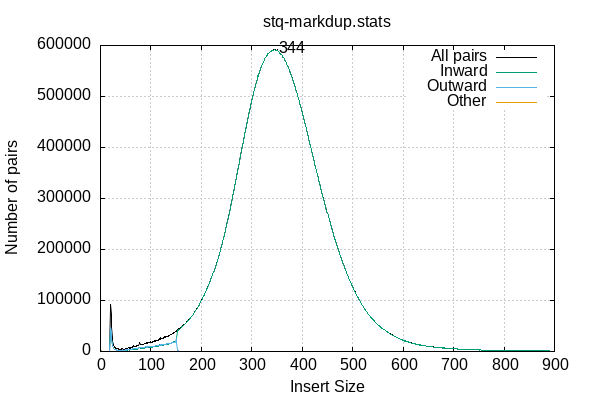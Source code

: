 
            set terminal png size 600,400 truecolor
            set output "bamstat-plots/insert-size.png"
            set grid xtics ytics y2tics back lc rgb "#cccccc"
            set rmargin 5
            set label sprintf("%d",344) at 344+10,591641
            set ylabel  "Number of pairs"
            set xlabel  "Insert Size"
            set title "stq-markdup.stats" noenhanced
            plot \
                '-' with lines lc rgb 'black' title 'All pairs', \
                '-' with lines title 'Inward', \
                '-' with lines title 'Outward', \
                '-' with lines title 'Other'
        0	3414
1	269
2	424
3	440
4	410
5	430
6	391
7	439
8	410
9	434
10	470
11	549
12	555
13	665
14	657
15	723
16	838
17	936
18	1010
19	81745
20	91390
21	72009
22	46087
23	28100
24	18897
25	14112
26	11253
27	9683
28	8359
29	8063
30	6007
31	5916
32	5474
33	5006
34	5181
35	5048
36	4806
37	4449
38	4149
39	4349
40	4270
41	5017
42	4823
43	4478
44	5966
45	4704
46	4128
47	4836
48	4601
49	6572
50	4555
51	4677
52	6608
53	5848
54	5966
55	7038
56	8048
57	7383
58	6458
59	6760
60	7256
61	7573
62	7893
63	8414
64	9297
65	9632
66	12227
67	9369
68	9944
69	9653
70	9772
71	10075
72	10793
73	11545
74	11387
75	12002
76	12443
77	14711
78	16780
79	13594
80	14425
81	13251
82	13817
83	13090
84	13865
85	13645
86	13880
87	14829
88	15750
89	16116
90	16068
91	15617
92	17826
93	16238
94	17578
95	17390
96	17275
97	17680
98	17162
99	18088
100	18784
101	18206
102	18186
103	19164
104	18517
105	19367
106	19899
107	20609
108	20460
109	20506
110	21135
111	22162
112	22272
113	22125
114	24037
115	22351
116	22829
117	25992
118	23614
119	28164
120	25869
121	24561
122	24702
123	24869
124	25993
125	26505
126	26888
127	28711
128	28461
129	28132
130	28834
131	29118
132	30128
133	29945
134	29791
135	30441
136	31028
137	31634
138	32644
139	32680
140	33200
141	34220
142	35095
143	35977
144	35959
145	36482
146	37376
147	37522
148	38532
149	39115
150	39720
151	41491
152	42322
153	42750
154	43189
155	44171
156	44206
157	44791
158	45839
159	46544
160	47068
161	48922
162	48726
163	50327
164	51077
165	52187
166	53195
167	53559
168	54880
169	55316
170	56769
171	57986
172	58655
173	60386
174	60695
175	61860
176	63080
177	64508
178	65834
179	66554
180	68738
181	69392
182	69868
183	71451
184	72631
185	74315
186	76394
187	77595
188	79781
189	80609
190	82777
191	83411
192	84355
193	86553
194	87811
195	90042
196	91207
197	93675
198	95870
199	97722
200	99445
201	100986
202	103046
203	105844
204	107425
205	109338
206	110931
207	113157
208	114882
209	117658
210	119776
211	122797
212	124652
213	126544
214	129300
215	131167
216	134179
217	136170
218	139004
219	141019
220	145641
221	146687
222	149518
223	152754
224	154424
225	158374
226	161498
227	163836
228	166994
229	170727
230	173690
231	177031
232	179722
233	182862
234	186544
235	190766
236	193478
237	196913
238	202004
239	204993
240	208306
241	211884
242	217054
243	218986
244	223810
245	226510
246	231450
247	235707
248	240440
249	244760
250	248505
251	254904
252	257096
253	261967
254	265854
255	270226
256	275192
257	279449
258	284477
259	291242
260	294571
261	300071
262	305959
263	310390
264	313561
265	319443
266	325062
267	329332
268	334725
269	339685
270	344567
271	350216
272	354613
273	360680
274	364887
275	369032
276	375105
277	382027
278	385856
279	391620
280	395773
281	402304
282	405674
283	410709
284	415420
285	420604
286	426748
287	431376
288	435614
289	441551
290	445140
291	450612
292	455336
293	459844
294	465185
295	470311
296	473122
297	479246
298	482847
299	487615
300	491811
301	496147
302	499462
303	503699
304	509449
305	512719
306	516071
307	519794
308	523703
309	526628
310	530152
311	533673
312	540463
313	539953
314	543819
315	546295
316	548936
317	552838
318	555196
319	558760
320	560669
321	562339
322	565452
323	565844
324	569085
325	571568
326	574469
327	576116
328	576376
329	578348
330	580103
331	580676
332	583792
333	584225
334	584776
335	585459
336	586309
337	587932
338	589205
339	590105
340	589660
341	590383
342	590797
343	591278
344	591641
345	591556
346	591096
347	591300
348	589678
349	589617
350	591277
351	589409
352	588132
353	588586
354	586754
355	585063
356	585072
357	583208
358	582891
359	583106
360	581311
361	577283
362	576835
363	576012
364	573750
365	572922
366	568776
367	569156
368	566641
369	562645
370	560851
371	559852
372	557226
373	554501
374	553731
375	550226
376	546059
377	544161
378	540942
379	538930
380	536306
381	533297
382	529873
383	528163
384	523296
385	522298
386	518612
387	513742
388	510157
389	507348
390	505788
391	500790
392	497615
393	494403
394	491689
395	485785
396	483075
397	479790
398	476857
399	471731
400	468256
401	464320
402	460559
403	456352
404	452088
405	449401
406	444478
407	440683
408	438632
409	433426
410	429996
411	425091
412	422005
413	416521
414	412237
415	408017
416	404466
417	399956
418	397321
419	393119
420	388312
421	384643
422	381233
423	377157
424	372491
425	367493
426	362746
427	359796
428	355994
429	351682
430	348750
431	344248
432	340790
433	335699
434	331283
435	329158
436	324116
437	320126
438	315604
439	312124
440	307363
441	304892
442	301060
443	297421
444	293438
445	289305
446	286142
447	283336
448	277143
449	274613
450	271548
451	268285
452	263128
453	260690
454	256036
455	253172
456	249050
457	244706
458	242253
459	237607
460	235191
461	231607
462	227615
463	224443
464	220494
465	218792
466	215728
467	211795
468	210321
469	206182
470	203694
471	199617
472	197458
473	194383
474	190983
475	189194
476	185693
477	182882
478	179868
479	176864
480	174549
481	171561
482	169747
483	165989
484	164092
485	160679
486	158953
487	156627
488	153170
489	151175
490	148856
491	146527
492	143697
493	141918
494	139876
495	136668
496	135240
497	132559
498	129842
499	129120
500	126758
501	124298
502	121779
503	120586
504	118475
505	116718
506	114335
507	112745
508	110281
509	108535
510	106691
511	105204
512	103430
513	100899
514	100024
515	98267
516	96099
517	94659
518	92824
519	91156
520	89410
521	88177
522	86220
523	85074
524	83208
525	82129
526	80692
527	79057
528	77840
529	76054
530	74979
531	73496
532	72163
533	71354
534	69862
535	68180
536	67615
537	66091
538	64935
539	64048
540	63140
541	61981
542	60800
543	60150
544	58968
545	57418
546	57130
547	55802
548	54721
549	53892
550	52913
551	51860
552	51283
553	50160
554	49281
555	48157
556	47493
557	46387
558	45706
559	45202
560	44824
561	43545
562	43008
563	42302
564	41076
565	40322
566	39510
567	39452
568	38565
569	37846
570	36939
571	36555
572	35666
573	35424
574	34337
575	33931
576	33208
577	32663
578	32413
579	31443
580	31094
581	30769
582	29958
583	29571
584	28777
585	28722
586	27845
587	27654
588	27015
589	26564
590	26310
591	25692
592	25355
593	24597
594	24457
595	23943
596	23280
597	23480
598	22947
599	22585
600	21971
601	21674
602	21370
603	20632
604	20731
605	20094
606	20008
607	19554
608	19282
609	18837
610	18909
611	18119
612	18185
613	17615
614	17123
615	17080
616	16720
617	16585
618	16277
619	15963
620	15848
621	15488
622	15160
623	14908
624	14879
625	14649
626	14157
627	14199
628	14032
629	13659
630	13650
631	13235
632	12869
633	12688
634	13005
635	12600
636	12336
637	12244
638	12100
639	11686
640	11572
641	11513
642	11216
643	11196
644	11047
645	10976
646	10592
647	10419
648	10293
649	10136
650	10082
651	9963
652	9569
653	9521
654	9246
655	9267
656	9195
657	9020
658	9083
659	8932
660	8856
661	8637
662	8537
663	8314
664	8250
665	8142
666	8065
667	8026
668	7927
669	7934
670	7735
671	7480
672	7406
673	7172
674	7179
675	7069
676	7140
677	6969
678	6890
679	6885
680	7104
681	7203
682	6590
683	6344
684	6500
685	6253
686	6306
687	6262
688	6053
689	5939
690	5943
691	6053
692	5914
693	5732
694	5875
695	5637
696	5587
697	5530
698	5629
699	5561
700	5341
701	5280
702	5215
703	5293
704	5004
705	5141
706	5054
707	4984
708	4854
709	4864
710	4875
711	4815
712	4824
713	4717
714	4702
715	4750
716	4506
717	4552
718	4371
719	4367
720	4338
721	4395
722	4403
723	4266
724	4313
725	4334
726	4231
727	4128
728	4149
729	4067
730	4042
731	4053
732	3984
733	3994
734	3953
735	3886
736	3809
737	3954
738	3747
739	3835
740	3851
741	4114
742	3925
743	3699
744	3858
745	3768
746	3760
747	3397
748	3272
749	3554
750	3759
751	3060
752	2837
753	3084
754	3177
755	2803
756	2777
757	2662
758	2745
759	2741
760	2752
761	2767
762	2733
763	2673
764	2789
765	2631
766	2670
767	2768
768	2587
769	2633
770	2559
771	2502
772	2509
773	2509
774	2521
775	2488
776	2486
777	2435
778	2465
779	2418
780	2410
781	2365
782	2461
783	2393
784	2393
785	2333
786	2423
787	2359
788	2293
789	2367
790	2292
791	2272
792	2206
793	2262
794	2183
795	2288
796	2234
797	2170
798	2144
799	2102
800	2216
801	2126
802	2168
803	2091
804	2136
805	2153
806	2047
807	2133
808	2076
809	2005
810	2116
811	1947
812	1993
813	2051
814	1921
815	1993
816	2073
817	2004
818	1952
819	2004
820	1843
821	1890
822	1950
823	1914
824	1923
825	1939
826	1865
827	1945
828	1804
829	1856
830	1874
831	1917
832	1824
833	1830
834	1817
835	1780
836	1737
837	1728
838	1719
839	1716
840	1712
841	1715
842	1632
843	1705
844	1810
845	1659
846	1662
847	1741
848	1700
849	1706
850	1651
851	1642
852	1702
853	1606
854	1625
855	1682
856	1679
857	1569
858	1538
859	1592
860	1741
861	1597
862	1613
863	1564
864	1558
865	1602
866	1615
867	1572
868	1598
869	1570
870	1572
871	1529
872	1578
873	1502
874	1489
875	1504
876	1486
877	1493
878	1508
879	1519
880	1517
881	1430
882	1459
883	1483
884	1439
885	1418
886	1430
887	1400
888	1436
889	1469
890	1395
end
0	0
1	0
2	0
3	0
4	0
5	0
6	0
7	0
8	0
9	0
10	0
11	0
12	0
13	0
14	0
15	0
16	0
17	0
18	0
19	36703
20	44085
21	35595
22	23245
23	14166
24	9450
25	7166
26	5617
27	4856
28	4133
29	4066
30	2976
31	2889
32	2643
33	2429
34	2505
35	2197
36	2142
37	2050
38	1878
39	1903
40	1960
41	2112
42	2058
43	2004
44	2378
45	2091
46	1930
47	2174
48	1978
49	2700
50	2054
51	2131
52	2871
53	2589
54	2536
55	2959
56	3789
57	3164
58	2823
59	2968
60	3054
61	3278
62	3535
63	3683
64	4289
65	4457
66	5557
67	4158
68	4307
69	4199
70	4220
71	4281
72	4713
73	4886
74	5042
75	5341
76	5328
77	6913
78	8523
79	6015
80	6654
81	6003
82	6404
83	5833
84	6260
85	6149
86	6169
87	6653
88	7159
89	7194
90	7090
91	6938
92	7977
93	7437
94	8255
95	8050
96	8167
97	8244
98	7903
99	8205
100	8829
101	8369
102	8400
103	8903
104	8536
105	9087
106	9356
107	9918
108	9619
109	9602
110	9814
111	10478
112	10604
113	10353
114	12038
115	10533
116	10794
117	13304
118	11292
119	14330
120	12687
121	11828
122	11768
123	11864
124	12532
125	12949
126	13125
127	14634
128	14302
129	13767
130	14261
131	14179
132	14890
133	14654
134	14637
135	14937
136	15429
137	15744
138	16422
139	16244
140	16521
141	17152
142	17721
143	18394
144	18324
145	18776
146	19094
147	19005
148	19357
149	19220
150	14933
151	26152
152	38656
153	40510
154	41574
155	42915
156	43259
157	44000
158	45149
159	45906
160	46543
161	48497
162	48301
163	49979
164	50708
165	51864
166	52922
167	53256
168	54654
169	55081
170	56542
171	57769
172	58413
173	60192
174	60534
175	61678
176	62887
177	64289
178	65665
179	66390
180	68572
181	69214
182	69698
183	71282
184	72466
185	74144
186	76244
187	77423
188	79609
189	80432
190	82604
191	83251
192	84164
193	86374
194	87639
195	89891
196	91051
197	93513
198	95699
199	97541
200	99282
201	100836
202	102885
203	105682
204	107279
205	109177
206	110760
207	113000
208	114721
209	117483
210	119620
211	122639
212	124447
213	126384
214	129138
215	131013
216	134013
217	135992
218	138834
219	140875
220	145475
221	146523
222	149353
223	152580
224	154270
225	158206
226	161340
227	163700
228	166828
229	170569
230	173510
231	176852
232	179553
233	182704
234	186363
235	190596
236	193303
237	196760
238	201848
239	204850
240	208140
241	211732
242	216885
243	218781
244	223659
245	226337
246	231266
247	235541
248	240281
249	244591
250	248328
251	254728
252	256942
253	261824
254	265668
255	270060
256	275025
257	279282
258	284297
259	291080
260	294415
261	299907
262	305775
263	310221
264	313398
265	319294
266	324905
267	329190
268	334554
269	339504
270	344378
271	350051
272	354443
273	360535
274	364710
275	368880
276	374925
277	381868
278	385684
279	391468
280	395614
281	402120
282	405503
283	410536
284	415249
285	420439
286	426600
287	431202
288	435456
289	441397
290	444983
291	450459
292	455175
293	459678
294	465027
295	470127
296	472942
297	479073
298	482682
299	487450
300	491644
301	495989
302	499323
303	503536
304	509280
305	512575
306	515893
307	519637
308	523544
309	526467
310	529984
311	533521
312	540311
313	539789
314	543663
315	546135
316	548785
317	552690
318	555058
319	558600
320	560523
321	562185
322	565280
323	565706
324	568918
325	571440
326	574328
327	575975
328	576254
329	578212
330	579958
331	580544
332	583637
333	584085
334	584641
335	585299
336	586169
337	587778
338	589048
339	589978
340	589505
341	590243
342	590674
343	591147
344	591494
345	591419
346	590971
347	591146
348	589529
349	589453
350	591132
351	589248
352	587995
353	588463
354	586590
355	584916
356	584932
357	583071
358	582753
359	582970
360	581162
361	577172
362	576700
363	575866
364	573611
365	572790
366	568639
367	569015
368	566496
369	562502
370	560718
371	559699
372	557105
373	554354
374	553622
375	550107
376	545945
377	544044
378	540821
379	538807
380	536184
381	533167
382	529759
383	528054
384	523171
385	522183
386	518483
387	513632
388	510045
389	507234
390	505678
391	500684
392	497492
393	494300
394	491579
395	485689
396	482968
397	479689
398	476744
399	471627
400	468165
401	464195
402	460448
403	456247
404	451973
405	449287
406	444368
407	440571
408	438521
409	433325
410	429899
411	424995
412	421921
413	416419
414	412144
415	407907
416	404383
417	399862
418	397230
419	393012
420	388225
421	384550
422	381150
423	377063
424	372395
425	367397
426	362653
427	359686
428	355900
429	351581
430	348667
431	344149
432	340704
433	335613
434	331183
435	329050
436	324012
437	320036
438	315507
439	312050
440	307272
441	304822
442	300968
443	297324
444	293341
445	289210
446	286047
447	283258
448	277061
449	274547
450	271467
451	268197
452	263057
453	260617
454	255959
455	253062
456	248946
457	244610
458	242161
459	237514
460	235105
461	231525
462	227522
463	224357
464	220416
465	218710
466	215634
467	211720
468	210216
469	206096
470	203619
471	199542
472	197376
473	194297
474	190905
475	189126
476	185620
477	182796
478	179793
479	176793
480	174454
481	171475
482	169676
483	165883
484	163913
485	160565
486	158818
487	156520
488	153066
489	151083
490	148778
491	146456
492	143636
493	141848
494	139796
495	136593
496	135075
497	132471
498	129730
499	129024
500	126671
501	124218
502	121721
503	120504
504	118404
505	116637
506	114263
507	112671
508	110204
509	108467
510	106623
511	105137
512	103350
513	100831
514	99959
515	98207
516	96030
517	94583
518	92755
519	91095
520	89339
521	88107
522	86155
523	85003
524	83135
525	82064
526	80628
527	78973
528	77779
529	75992
530	74924
531	73435
532	72116
533	71299
534	69804
535	68119
536	67560
537	66035
538	64862
539	63971
540	63027
541	61903
542	60732
543	60091
544	58909
545	57354
546	57069
547	55732
548	54640
549	53820
550	52818
551	51803
552	51221
553	50053
554	49231
555	48080
556	47432
557	46340
558	45629
559	45124
560	44750
561	43473
562	42949
563	42225
564	40997
565	40255
566	39444
567	39384
568	38488
569	37782
570	36864
571	36499
572	35599
573	35362
574	34271
575	33875
576	33154
577	32593
578	32346
579	31398
580	31031
581	30657
582	29871
583	29489
584	28697
585	28658
586	27776
587	27593
588	26946
589	26486
590	26236
591	25616
592	25290
593	24538
594	24404
595	23861
596	23229
597	23407
598	22869
599	22518
600	21908
601	21612
602	21299
603	20587
604	20650
605	20039
606	19936
607	19482
608	19215
609	18784
610	18834
611	18050
612	18081
613	17550
614	17058
615	17014
616	16655
617	16502
618	16202
619	15894
620	15794
621	15421
622	15091
623	14845
624	14821
625	14589
626	14085
627	14131
628	13971
629	13602
630	13596
631	13170
632	12791
633	12615
634	12943
635	12510
636	12267
637	12148
638	11993
639	11610
640	11501
641	11455
642	11155
643	11121
644	10968
645	10914
646	10535
647	10355
648	10235
649	10078
650	10001
651	9894
652	9502
653	9453
654	9175
655	9209
656	9132
657	8959
658	9000
659	8862
660	8798
661	8569
662	8474
663	8250
664	8170
665	8065
666	7984
667	7959
668	7856
669	7872
670	7678
671	7411
672	7351
673	7099
674	7117
675	7016
676	7075
677	6904
678	6797
679	6827
680	7005
681	7134
682	6502
683	6268
684	6426
685	6176
686	6236
687	6183
688	5983
689	5872
690	5873
691	5984
692	5842
693	5656
694	5807
695	5569
696	5532
697	5466
698	5552
699	5488
700	5269
701	5219
702	5143
703	5231
704	4942
705	5071
706	4983
707	4919
708	4802
709	4804
710	4824
711	4760
712	4763
713	4650
714	4633
715	4694
716	4432
717	4490
718	4309
719	4307
720	4272
721	4336
722	4343
723	4193
724	4248
725	4267
726	4157
727	4052
728	4089
729	4007
730	3980
731	3990
732	3925
733	3933
734	3874
735	3822
736	3749
737	3900
738	3681
739	3747
740	3753
741	4019
742	3835
743	3629
744	3795
745	3701
746	3685
747	3314
748	3206
749	3494
750	3682
751	3008
752	2763
753	3025
754	3100
755	2743
756	2699
757	2605
758	2675
759	2665
760	2688
761	2713
762	2652
763	2598
764	2698
765	2553
766	2597
767	2707
768	2525
769	2563
770	2509
771	2432
772	2442
773	2452
774	2451
775	2427
776	2425
777	2362
778	2394
779	2343
780	2329
781	2291
782	2340
783	2317
784	2324
785	2262
786	2348
787	2302
788	2224
789	2307
790	2222
791	2199
792	2138
793	2177
794	2125
795	2215
796	2175
797	2103
798	2070
799	2044
800	2152
801	2073
802	2120
803	2027
804	2072
805	2088
806	1982
807	2058
808	2014
809	1954
810	2051
811	1889
812	1928
813	1977
814	1867
815	1932
816	1990
817	1935
818	1888
819	1935
820	1782
821	1823
822	1891
823	1852
824	1840
825	1866
826	1819
827	1878
828	1739
829	1791
830	1815
831	1840
832	1762
833	1764
834	1733
835	1714
836	1672
837	1662
838	1667
839	1645
840	1634
841	1650
842	1576
843	1638
844	1728
845	1591
846	1598
847	1671
848	1638
849	1645
850	1591
851	1582
852	1614
853	1530
854	1564
855	1619
856	1614
857	1505
858	1472
859	1532
860	1683
861	1532
862	1539
863	1495
864	1485
865	1532
866	1547
867	1489
868	1511
869	1499
870	1502
871	1471
872	1512
873	1431
874	1430
875	1442
876	1402
877	1420
878	1445
879	1452
880	1448
881	1350
882	1403
883	1420
884	1373
885	1358
886	1356
887	1341
888	1371
889	1408
890	1331
end
0	160
1	234
2	362
3	406
4	386
5	411
6	372
7	423
8	394
9	417
10	457
11	530
12	541
13	655
14	641
15	705
16	824
17	915
18	994
19	45027
20	47280
21	36392
22	22823
23	13914
24	9423
25	6925
26	5616
27	4807
28	4204
29	3973
30	3004
31	2990
32	2802
33	2549
34	2644
35	2820
36	2631
37	2375
38	2238
39	2418
40	2281
41	2875
42	2737
43	2450
44	3560
45	2590
46	2169
47	2633
48	2595
49	3848
50	2474
51	2518
52	3707
53	3233
54	3394
55	4057
56	4230
57	4197
58	3599
59	3764
60	4173
61	4262
62	4328
63	4704
64	4973
65	5145
66	6635
67	5178
68	5610
69	5426
70	5520
71	5759
72	6040
73	6633
74	6314
75	6617
76	7084
77	7759
78	8220
79	7542
80	7731
81	7205
82	7368
83	7221
84	7572
85	7452
86	7658
87	8134
88	8538
89	8876
90	8932
91	8638
92	9797
93	8754
94	9281
95	9299
96	9055
97	9393
98	9215
99	9835
100	9910
101	9788
102	9738
103	10207
104	9936
105	10222
106	10481
107	10646
108	10783
109	10860
110	11262
111	11625
112	11604
113	11713
114	11947
115	11758
116	11977
117	12622
118	12265
119	13775
120	13122
121	12669
122	12880
123	12949
124	13386
125	13495
126	13704
127	14012
128	14097
129	14296
130	14511
131	14879
132	15179
133	15209
134	15083
135	15446
136	15529
137	15817
138	16148
139	16364
140	16608
141	16992
142	17293
143	17509
144	17568
145	17637
146	18211
147	18445
148	19099
149	19803
150	24703
151	15241
152	3575
153	2155
154	1533
155	1164
156	876
157	708
158	601
159	543
160	421
161	339
162	322
163	265
164	267
165	238
166	208
167	196
168	155
169	130
170	135
171	127
172	133
173	101
174	89
175	86
176	89
177	104
178	66
179	65
180	73
181	73
182	63
183	64
184	55
185	61
186	45
187	62
188	51
189	62
190	62
191	52
192	66
193	53
194	57
195	48
196	49
197	42
198	58
199	57
200	49
201	41
202	52
203	50
204	45
205	46
206	46
207	51
208	52
209	51
210	45
211	43
212	55
213	37
214	52
215	45
216	47
217	37
218	49
219	44
220	41
221	50
222	47
223	45
224	34
225	47
226	46
227	45
228	51
229	47
230	50
231	48
232	47
233	49
234	55
235	49
236	44
237	40
238	43
239	38
240	35
241	36
242	42
243	78
244	37
245	49
246	59
247	45
248	38
249	62
250	52
251	46
252	36
253	36
254	53
255	42
256	40
257	39
258	41
259	45
260	36
261	36
262	41
263	38
264	38
265	44
266	32
267	30
268	52
269	43
270	57
271	42
272	41
273	33
274	46
275	35
276	45
277	44
278	42
279	35
280	44
281	59
282	52
283	42
284	47
285	49
286	39
287	53
288	43
289	37
290	49
291	38
292	42
293	38
294	48
295	74
296	52
297	51
298	37
299	48
300	44
301	35
302	43
303	41
304	40
305	39
306	51
307	41
308	50
309	49
310	48
311	48
312	46
313	41
314	40
315	52
316	44
317	47
318	37
319	55
320	31
321	44
322	60
323	42
324	59
325	38
326	45
327	51
328	37
329	46
330	46
331	38
332	42
333	41
334	32
335	48
336	32
337	37
338	65
339	44
340	56
341	40
342	43
343	48
344	45
345	41
346	45
347	48
348	57
349	70
350	62
351	62
352	56
353	40
354	67
355	59
356	44
357	52
358	49
359	56
360	63
361	47
362	45
363	60
364	62
365	49
366	52
367	56
368	53
369	45
370	56
371	67
372	49
373	47
374	43
375	37
376	33
377	39
378	43
379	46
380	42
381	43
382	38
383	41
384	47
385	45
386	44
387	47
388	35
389	43
390	38
391	35
392	43
393	41
394	44
395	37
396	44
397	36
398	47
399	33
400	33
401	45
402	50
403	40
404	44
405	41
406	40
407	46
408	39
409	32
410	31
411	32
412	41
413	48
414	41
415	41
416	26
417	34
418	41
419	41
420	40
421	38
422	34
423	31
424	42
425	42
426	43
427	56
428	34
429	49
430	39
431	40
432	35
433	43
434	39
435	52
436	44
437	39
438	44
439	29
440	41
441	30
442	40
443	38
444	37
445	45
446	35
447	24
448	26
449	29
450	26
451	35
452	34
453	32
454	31
455	64
456	57
457	46
458	55
459	41
460	43
461	40
462	42
463	42
464	29
465	31
466	40
467	30
468	57
469	35
470	32
471	24
472	35
473	40
474	33
475	32
476	30
477	46
478	37
479	26
480	46
481	47
482	34
483	59
484	144
485	77
486	106
487	65
488	60
489	50
490	42
491	42
492	22
493	31
494	42
495	39
496	116
497	45
498	76
499	44
500	50
501	45
502	32
503	42
504	40
505	32
506	39
507	33
508	37
509	31
510	31
511	29
512	33
513	30
514	29
515	29
516	26
517	41
518	27
519	20
520	41
521	24
522	34
523	25
524	35
525	33
526	28
527	37
528	27
529	26
530	30
531	28
532	17
533	29
534	27
535	24
536	18
537	25
538	34
539	35
540	75
541	36
542	32
543	30
544	34
545	34
546	25
547	31
548	38
549	27
550	52
551	26
552	29
553	70
554	25
555	42
556	28
557	21
558	34
559	36
560	34
561	39
562	28
563	39
564	39
565	29
566	36
567	29
568	37
569	35
570	41
571	23
572	38
573	22
574	28
575	19
576	29
577	35
578	27
579	20
580	24
581	65
582	52
583	39
584	42
585	34
586	38
587	29
588	35
589	51
590	43
591	44
592	34
593	29
594	20
595	45
596	24
597	34
598	37
599	29
600	31
601	23
602	35
603	11
604	41
605	27
606	34
607	31
608	37
609	24
610	33
611	34
612	46
613	34
614	37
615	45
616	34
617	56
618	37
619	36
620	24
621	33
622	30
623	33
624	33
625	21
626	35
627	31
628	31
629	26
630	26
631	29
632	36
633	41
634	32
635	46
636	33
637	57
638	68
639	46
640	34
641	38
642	36
643	44
644	47
645	29
646	26
647	26
648	32
649	26
650	39
651	30
652	26
653	27
654	37
655	32
656	35
657	28
658	37
659	31
660	25
661	36
662	32
663	25
664	37
665	33
666	36
667	27
668	45
669	33
670	31
671	39
672	28
673	40
674	24
675	26
676	28
677	30
678	56
679	30
680	62
681	40
682	52
683	40
684	40
685	42
686	39
687	38
688	36
689	28
690	42
691	38
692	36
693	40
694	35
695	28
696	31
697	33
698	40
699	32
700	37
701	29
702	40
703	23
704	29
705	27
706	29
707	36
708	24
709	31
710	21
711	25
712	29
713	35
714	34
715	30
716	34
717	33
718	28
719	27
720	26
721	25
722	32
723	38
724	33
725	35
726	28
727	30
728	33
729	32
730	29
731	33
732	22
733	30
734	38
735	31
736	28
737	27
738	32
739	50
740	61
741	59
742	50
743	36
744	37
745	35
746	38
747	45
748	31
749	31
750	39
751	26
752	31
753	19
754	33
755	38
756	41
757	27
758	37
759	37
760	34
761	28
762	47
763	34
764	46
765	39
766	37
767	27
768	25
769	34
770	23
771	31
772	36
773	28
774	34
775	25
776	30
777	35
778	38
779	39
780	34
781	40
782	84
783	40
784	31
785	39
786	37
787	27
788	25
789	31
790	32
791	30
792	37
793	48
794	35
795	30
796	29
797	30
798	31
799	28
800	30
801	25
802	24
803	24
804	33
805	37
806	36
807	40
808	31
809	22
810	32
811	30
812	28
813	39
814	32
815	29
816	37
817	37
818	29
819	34
820	33
821	31
822	30
823	23
824	50
825	34
826	21
827	30
828	29
829	22
830	27
831	30
832	24
833	28
834	50
835	28
836	31
837	32
838	23
839	29
840	39
841	27
842	21
843	32
844	51
845	35
846	35
847	29
848	26
849	26
850	28
851	27
852	54
853	33
854	25
855	24
856	26
857	29
858	31
859	29
860	25
861	23
862	30
863	25
864	30
865	39
866	33
867	33
868	50
869	36
870	37
871	23
872	34
873	31
874	23
875	25
876	43
877	25
878	38
879	33
880	30
881	49
882	24
883	32
884	34
885	20
886	28
887	29
888	30
889	30
890	34
end
0	3254
1	35
2	62
3	34
4	24
5	19
6	19
7	16
8	16
9	17
10	13
11	19
12	14
13	10
14	16
15	18
16	14
17	21
18	16
19	15
20	25
21	22
22	19
23	20
24	24
25	21
26	20
27	20
28	22
29	24
30	27
31	37
32	29
33	28
34	32
35	31
36	33
37	24
38	33
39	28
40	29
41	30
42	28
43	24
44	28
45	23
46	29
47	29
48	28
49	24
50	27
51	28
52	30
53	26
54	36
55	22
56	29
57	22
58	36
59	28
60	29
61	33
62	30
63	27
64	35
65	30
66	35
67	33
68	27
69	28
70	32
71	35
72	40
73	26
74	31
75	44
76	31
77	39
78	37
79	37
80	40
81	43
82	45
83	36
84	33
85	44
86	53
87	42
88	53
89	46
90	46
91	41
92	52
93	47
94	42
95	41
96	53
97	43
98	44
99	48
100	45
101	49
102	48
103	54
104	45
105	58
106	62
107	45
108	58
109	44
110	59
111	59
112	64
113	59
114	52
115	60
116	58
117	66
118	57
119	59
120	60
121	64
122	54
123	56
124	75
125	61
126	59
127	65
128	62
129	69
130	62
131	60
132	59
133	82
134	71
135	58
136	70
137	73
138	74
139	72
140	71
141	76
142	81
143	74
144	67
145	69
146	71
147	72
148	76
149	92
150	84
151	98
152	91
153	85
154	82
155	92
156	71
157	83
158	89
159	95
160	104
161	86
162	103
163	83
164	102
165	85
166	65
167	107
168	71
169	105
170	92
171	90
172	109
173	93
174	72
175	96
176	104
177	115
178	103
179	99
180	93
181	105
182	107
183	105
184	110
185	110
186	105
187	110
188	121
189	115
190	111
191	108
192	125
193	126
194	115
195	103
196	107
197	120
198	113
199	124
200	114
201	109
202	109
203	112
204	101
205	115
206	125
207	106
208	109
209	124
210	111
211	115
212	150
213	123
214	110
215	109
216	119
217	141
218	121
219	100
220	125
221	114
222	118
223	129
224	120
225	121
226	112
227	91
228	115
229	111
230	130
231	131
232	122
233	109
234	126
235	121
236	131
237	113
238	113
239	105
240	131
241	116
242	127
243	127
244	114
245	124
246	125
247	121
248	121
249	107
250	125
251	130
252	118
253	107
254	133
255	124
256	127
257	128
258	139
259	117
260	120
261	128
262	143
263	131
264	125
265	105
266	125
267	112
268	119
269	138
270	132
271	123
272	129
273	112
274	131
275	117
276	135
277	115
278	130
279	117
280	115
281	125
282	119
283	131
284	124
285	116
286	109
287	121
288	115
289	117
290	108
291	115
292	119
293	128
294	110
295	110
296	128
297	122
298	128
299	117
300	123
301	123
302	96
303	122
304	129
305	105
306	127
307	116
308	109
309	112
310	120
311	104
312	106
313	123
314	116
315	108
316	107
317	101
318	101
319	105
320	115
321	110
322	112
323	96
324	108
325	90
326	96
327	90
328	85
329	90
330	99
331	94
332	113
333	99
334	103
335	112
336	108
337	117
338	92
339	83
340	99
341	100
342	80
343	83
344	102
345	96
346	80
347	106
348	92
349	94
350	83
351	99
352	81
353	83
354	97
355	88
356	96
357	85
358	89
359	80
360	86
361	64
362	90
363	86
364	77
365	83
366	85
367	85
368	92
369	98
370	77
371	86
372	72
373	100
374	66
375	82
376	81
377	78
378	78
379	77
380	80
381	87
382	76
383	68
384	78
385	70
386	85
387	63
388	77
389	71
390	72
391	71
392	80
393	62
394	66
395	59
396	63
397	65
398	66
399	71
400	58
401	80
402	61
403	65
404	71
405	73
406	70
407	66
408	72
409	69
410	66
411	64
412	43
413	54
414	52
415	69
416	57
417	60
418	50
419	66
420	47
421	55
422	49
423	63
424	54
425	54
426	50
427	54
428	60
429	52
430	44
431	59
432	51
433	43
434	61
435	56
436	60
437	51
438	53
439	45
440	50
441	40
442	52
443	59
444	60
445	50
446	60
447	54
448	56
449	37
450	55
451	53
452	37
453	41
454	46
455	46
456	47
457	50
458	37
459	52
460	43
461	42
462	51
463	44
464	49
465	51
466	54
467	45
468	48
469	51
470	43
471	51
472	47
473	46
474	45
475	36
476	43
477	40
478	38
479	45
480	49
481	39
482	37
483	47
484	35
485	37
486	29
487	42
488	44
489	42
490	36
491	29
492	39
493	39
494	38
495	36
496	49
497	43
498	36
499	52
500	37
501	35
502	26
503	40
504	31
505	49
506	33
507	41
508	40
509	37
510	37
511	38
512	47
513	38
514	36
515	31
516	43
517	35
518	42
519	41
520	30
521	46
522	31
523	46
524	38
525	32
526	36
527	47
528	34
529	36
530	25
531	33
532	30
533	26
534	31
535	37
536	37
537	31
538	39
539	42
540	38
541	42
542	36
543	29
544	25
545	30
546	36
547	39
548	43
549	45
550	43
551	31
552	33
553	37
554	25
555	35
556	33
557	26
558	43
559	42
560	40
561	33
562	31
563	38
564	40
565	38
566	30
567	39
568	40
569	29
570	34
571	33
572	29
573	40
574	38
575	37
576	25
577	35
578	40
579	25
580	39
581	47
582	35
583	43
584	38
585	30
586	31
587	32
588	34
589	27
590	31
591	32
592	31
593	30
594	33
595	37
596	27
597	39
598	41
599	38
600	32
601	39
602	36
603	34
604	40
605	28
606	38
607	41
608	30
609	29
610	42
611	35
612	58
613	31
614	28
615	21
616	31
617	27
618	38
619	33
620	30
621	34
622	39
623	30
624	25
625	39
626	37
627	37
628	30
629	31
630	28
631	36
632	42
633	32
634	30
635	44
636	36
637	39
638	39
639	30
640	37
641	20
642	25
643	31
644	32
645	33
646	31
647	38
648	26
649	32
650	42
651	39
652	41
653	41
654	34
655	26
656	28
657	33
658	46
659	39
660	33
661	32
662	31
663	39
664	43
665	44
666	45
667	40
668	26
669	29
670	26
671	30
672	27
673	33
674	38
675	27
676	37
677	35
678	37
679	28
680	37
681	29
682	36
683	36
684	34
685	35
686	31
687	41
688	34
689	39
690	28
691	31
692	36
693	36
694	33
695	40
696	24
697	31
698	37
699	41
700	35
701	32
702	32
703	39
704	33
705	43
706	42
707	29
708	28
709	29
710	30
711	30
712	32
713	32
714	35
715	26
716	40
717	29
718	34
719	33
720	40
721	34
722	28
723	35
724	32
725	32
726	46
727	46
728	27
729	28
730	33
731	30
732	37
733	31
734	41
735	33
736	32
737	27
738	34
739	38
740	37
741	36
742	40
743	34
744	26
745	32
746	37
747	38
748	35
749	29
750	38
751	26
752	43
753	40
754	44
755	22
756	37
757	30
758	33
759	39
760	30
761	26
762	34
763	41
764	45
765	39
766	36
767	34
768	37
769	36
770	27
771	39
772	31
773	29
774	36
775	36
776	31
777	38
778	33
779	36
780	47
781	34
782	37
783	36
784	38
785	32
786	38
787	30
788	44
789	29
790	38
791	43
792	31
793	37
794	23
795	43
796	30
797	37
798	43
799	30
800	34
801	28
802	24
803	40
804	31
805	28
806	29
807	35
808	31
809	29
810	33
811	28
812	37
813	35
814	22
815	32
816	46
817	32
818	35
819	35
820	28
821	36
822	29
823	39
824	33
825	39
826	25
827	37
828	36
829	43
830	32
831	47
832	38
833	38
834	34
835	38
836	34
837	34
838	29
839	42
840	39
841	38
842	35
843	35
844	31
845	33
846	29
847	41
848	36
849	35
850	32
851	33
852	34
853	43
854	36
855	39
856	39
857	35
858	35
859	31
860	33
861	42
862	44
863	44
864	43
865	31
866	35
867	50
868	37
869	35
870	33
871	35
872	32
873	40
874	36
875	37
876	41
877	48
878	25
879	34
880	39
881	31
882	32
883	31
884	32
885	40
886	46
887	30
888	35
889	31
890	30
end
